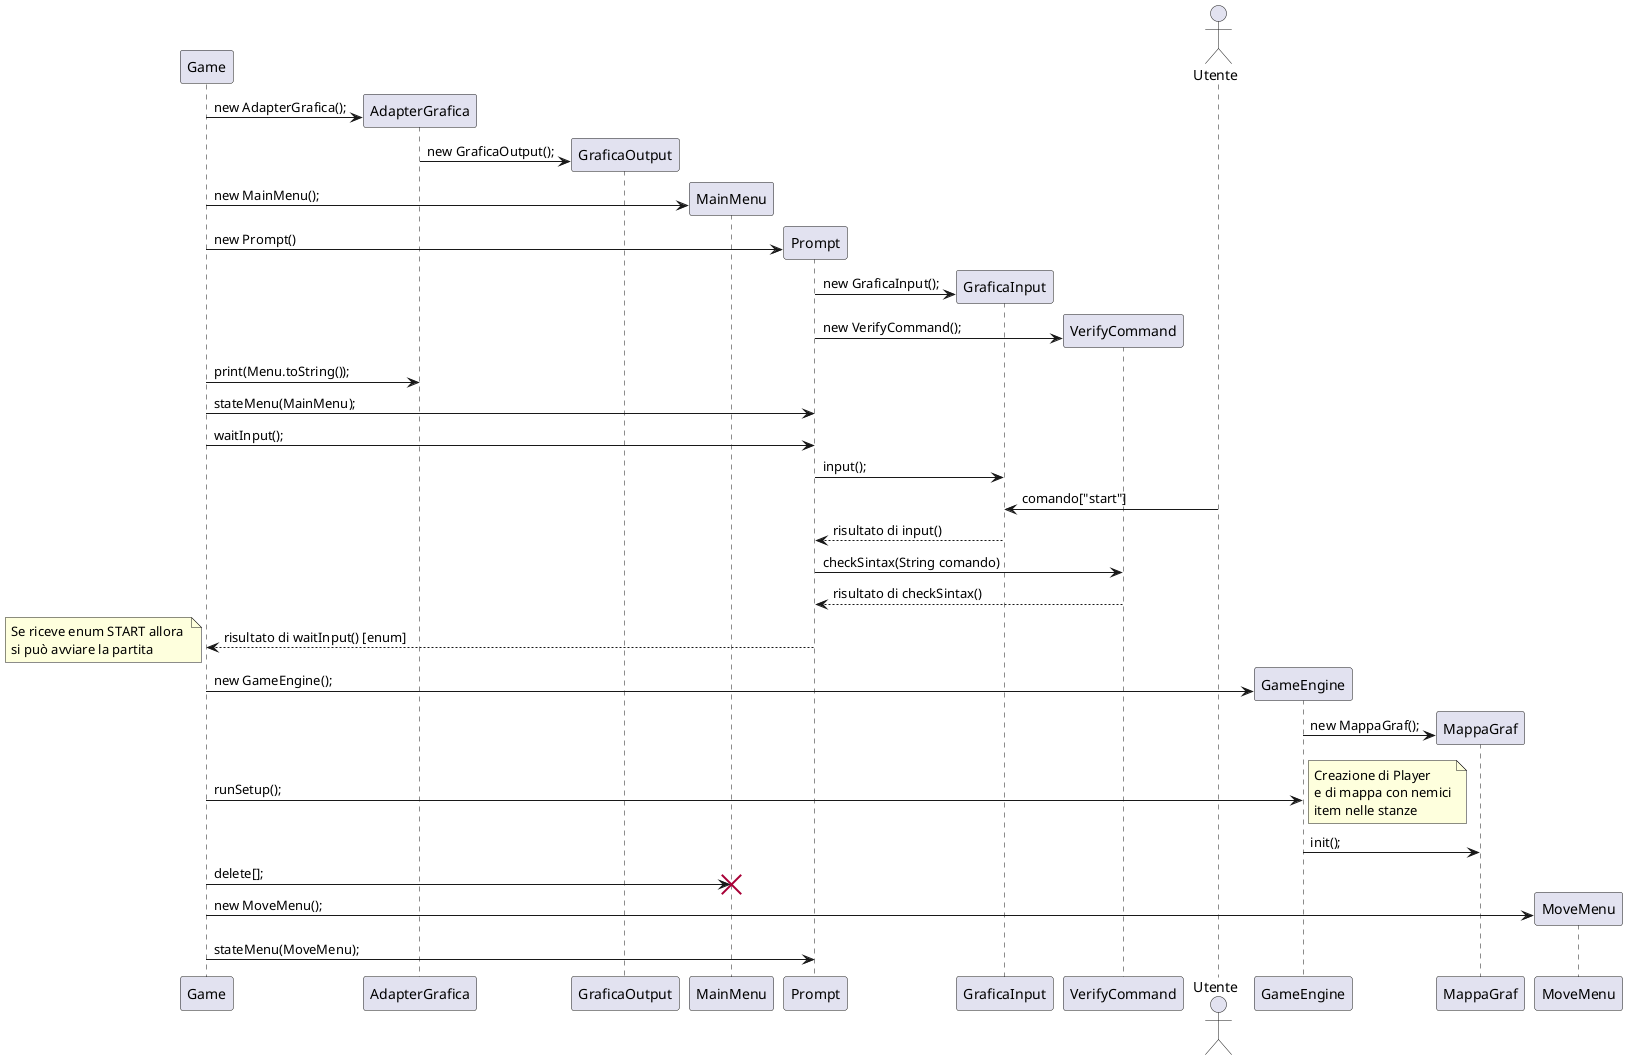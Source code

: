 @startuml



participant Game as ga

/'---------------- INIZIALIZZAZIONE OGGETTI ----------------'/
create AdapterGrafica
ga -> AdapterGrafica: new AdapterGrafica();
create GraficaOutput
AdapterGrafica -> GraficaOutput: new GraficaOutput();
create MainMenu
ga -> MainMenu: new MainMenu();
create Prompt
ga -> Prompt : new Prompt()
create GraficaInput
Prompt -> GraficaInput : new GraficaInput();
create VerifyCommand
Prompt -> VerifyCommand: new VerifyCommand();

actor Utente as u

/'---------------- AVVIO MENU INIZIALE ----------------'/
ga -> AdapterGrafica : print(Menu.toString());
ga -> Prompt : stateMenu(MainMenu);
ga -> Prompt : waitInput();
Prompt -> GraficaInput : input();
u -> GraficaInput : comando["start"]
GraficaInput --> Prompt : risultato di input()
Prompt -> VerifyCommand : checkSintax(String comando)
VerifyCommand --> Prompt: risultato di checkSintax()
Prompt --> ga : risultato di waitInput() [enum]
note left
Se riceve enum START allora 
si può avviare la partita
end note

/'---------------- AVVIO PARTITA ----------------'/
create GameEngine
ga -> GameEngine : new GameEngine();
create MappaGraf
GameEngine -> MappaGraf: new MappaGraf();
ga -> GameEngine : runSetup();
note right
Creazione di Player
e di mappa con nemici
item nelle stanze
end note
GameEngine -> MappaGraf : init();
ga -> MainMenu : delete[];
destroy MainMenu
create MoveMenu
ga -> MoveMenu: new MoveMenu();
ga -> Prompt : stateMenu(MoveMenu);

@enduml
